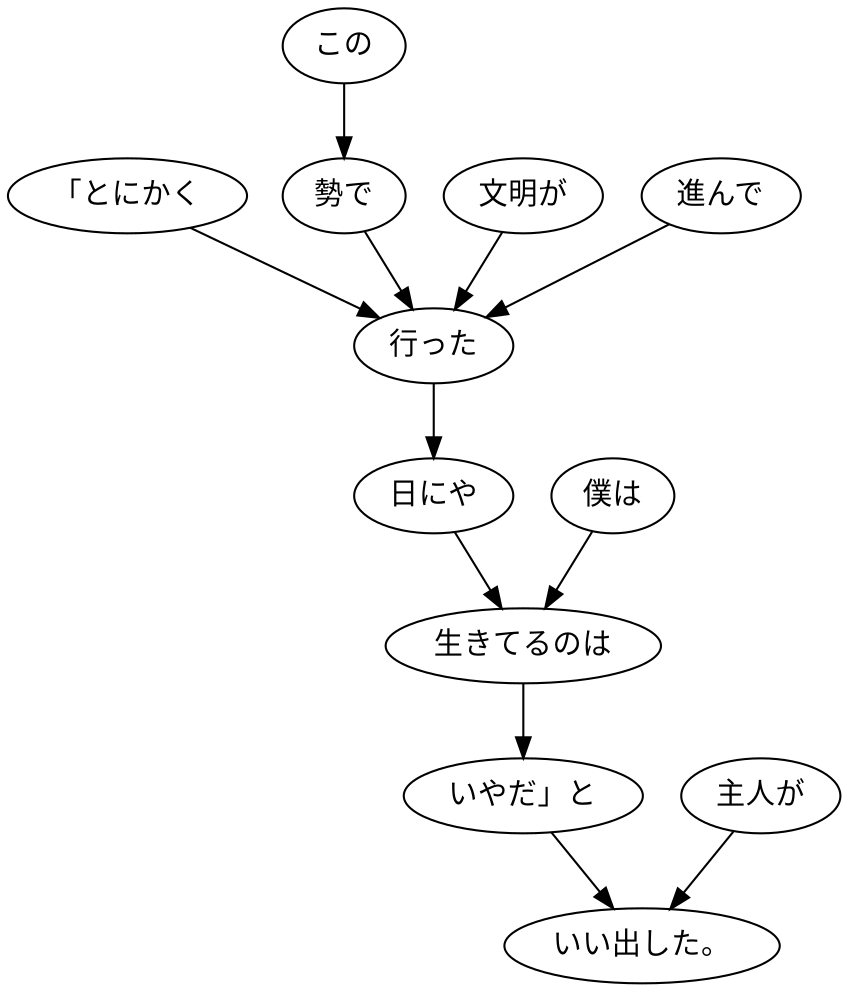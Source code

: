 digraph graph8565 {
	node0 [label="「とにかく"];
	node1 [label="この"];
	node2 [label="勢で"];
	node3 [label="文明が"];
	node4 [label="進んで"];
	node5 [label="行った"];
	node6 [label="日にや"];
	node7 [label="僕は"];
	node8 [label="生きてるのは"];
	node9 [label="いやだ」と"];
	node10 [label="主人が"];
	node11 [label="いい出した。"];
	node0 -> node5;
	node1 -> node2;
	node2 -> node5;
	node3 -> node5;
	node4 -> node5;
	node5 -> node6;
	node6 -> node8;
	node7 -> node8;
	node8 -> node9;
	node9 -> node11;
	node10 -> node11;
}
